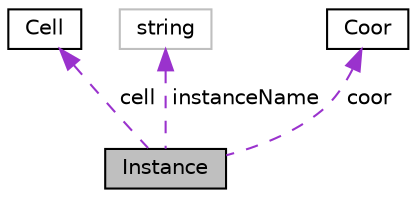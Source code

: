 digraph "Instance"
{
 // LATEX_PDF_SIZE
  edge [fontname="Helvetica",fontsize="10",labelfontname="Helvetica",labelfontsize="10"];
  node [fontname="Helvetica",fontsize="10",shape=record];
  Node1 [label="Instance",height=0.2,width=0.4,color="black", fillcolor="grey75", style="filled", fontcolor="black",tooltip=" "];
  Node2 -> Node1 [dir="back",color="darkorchid3",fontsize="10",style="dashed",label=" cell" ,fontname="Helvetica"];
  Node2 [label="Cell",height=0.2,width=0.4,color="black", fillcolor="white", style="filled",URL="$classCell.html",tooltip=" "];
  Node3 -> Node1 [dir="back",color="darkorchid3",fontsize="10",style="dashed",label=" instanceName" ,fontname="Helvetica"];
  Node3 [label="string",height=0.2,width=0.4,color="grey75", fillcolor="white", style="filled",tooltip=" "];
  Node4 -> Node1 [dir="back",color="darkorchid3",fontsize="10",style="dashed",label=" coor" ,fontname="Helvetica"];
  Node4 [label="Coor",height=0.2,width=0.4,color="black", fillcolor="white", style="filled",URL="$classCoor.html",tooltip=" "];
}
